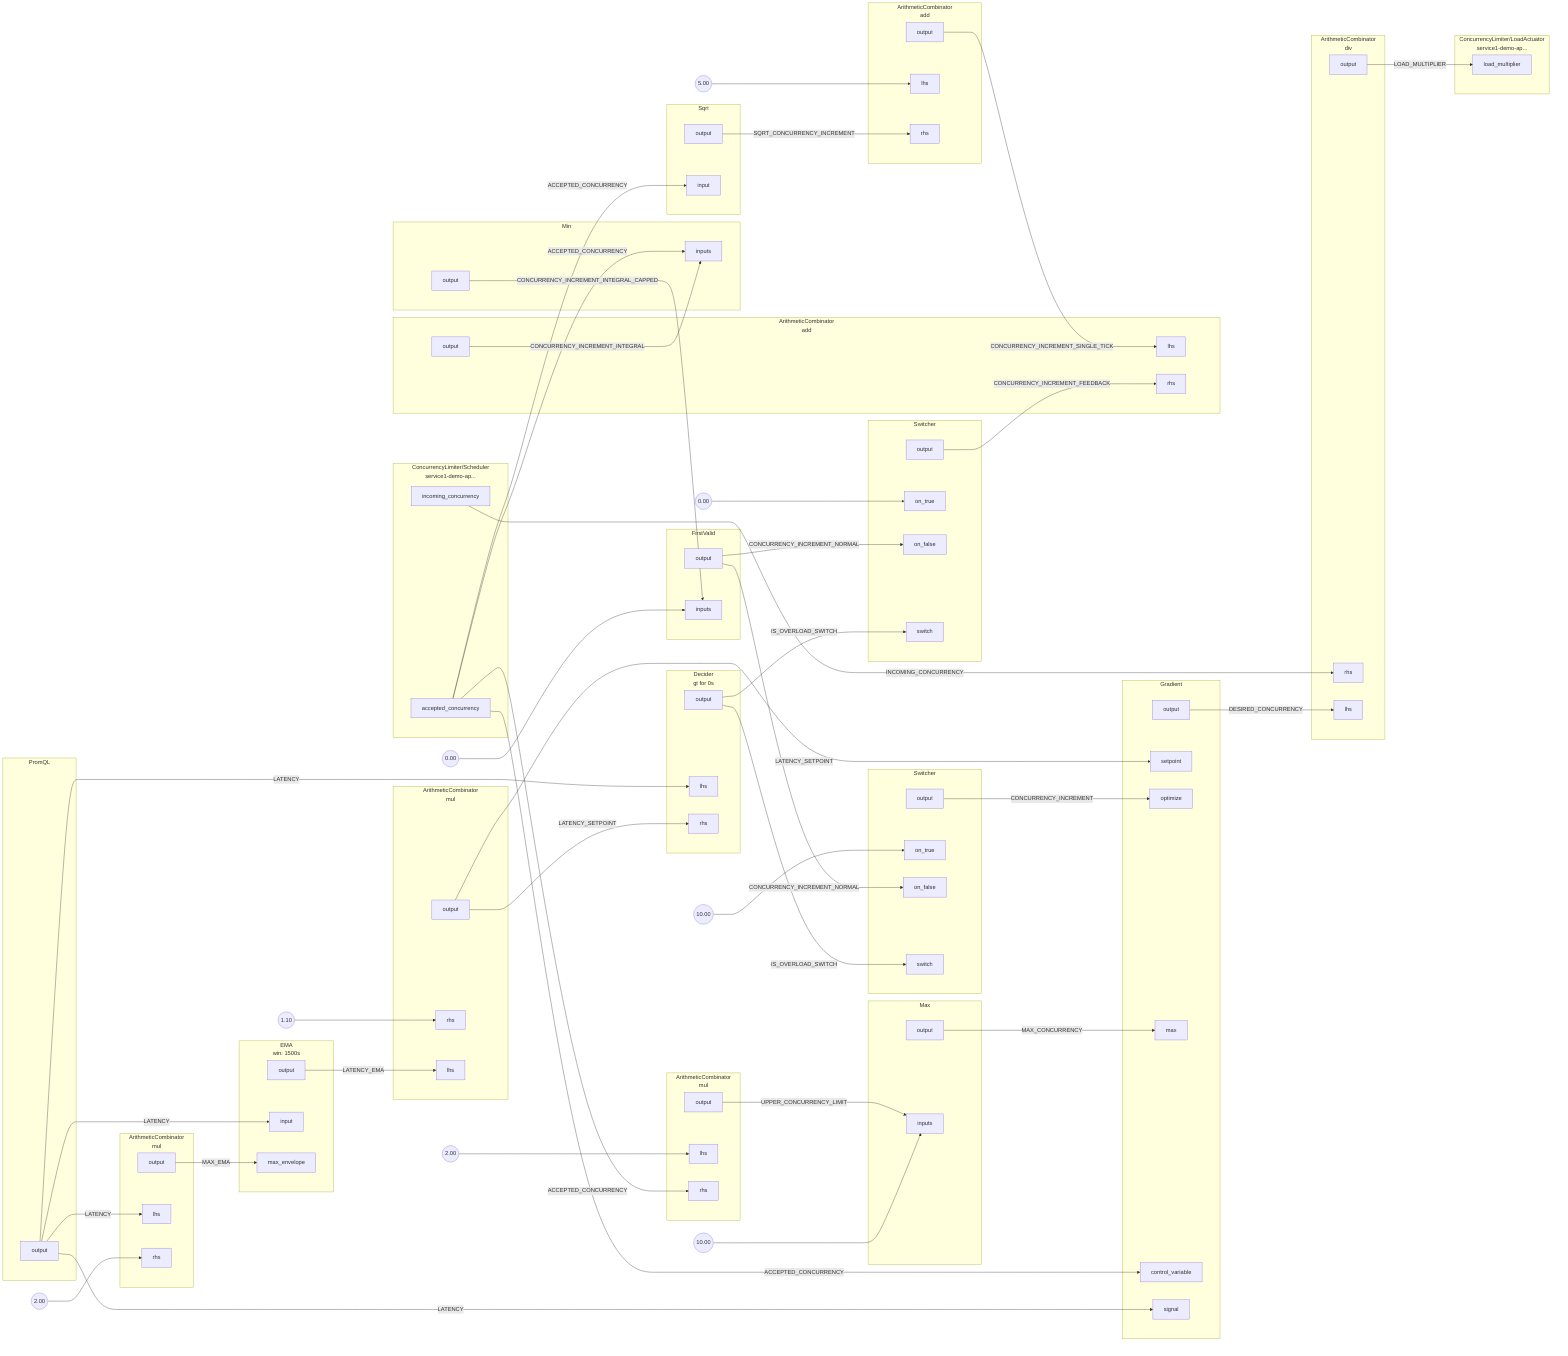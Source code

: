 flowchart LR
subgraph 0[<center>ArithmeticCombinator<br/>mul</center>]
subgraph 0_inports[ ]
style 0_inports fill:none,stroke:none
0lhs[lhs]
0rhs[rhs]
end
subgraph 0_outports[ ]
style 0_outports fill:none,stroke:none
0output[output]
end
end
FakeConstant0((2.00))
FakeConstant0 --> 0rhs
subgraph 1[<center>ArithmeticCombinator<br/>mul</center>]
subgraph 1_inports[ ]
style 1_inports fill:none,stroke:none
1rhs[rhs]
1lhs[lhs]
end
subgraph 1_outports[ ]
style 1_outports fill:none,stroke:none
1output[output]
end
end
FakeConstant1((1.10))
FakeConstant1 --> 1rhs
subgraph 2[<center>ArithmeticCombinator<br/>div</center>]
subgraph 2_inports[ ]
style 2_inports fill:none,stroke:none
2rhs[rhs]
2lhs[lhs]
end
subgraph 2_outports[ ]
style 2_outports fill:none,stroke:none
2output[output]
end
end
subgraph 3[<center>ArithmeticCombinator<br/>mul</center>]
subgraph 3_inports[ ]
style 3_inports fill:none,stroke:none
3lhs[lhs]
3rhs[rhs]
end
subgraph 3_outports[ ]
style 3_outports fill:none,stroke:none
3output[output]
end
end
FakeConstant2((2.00))
FakeConstant2 --> 3lhs
subgraph 4[<center>ArithmeticCombinator<br/>add</center>]
subgraph 4_inports[ ]
style 4_inports fill:none,stroke:none
4lhs[lhs]
4rhs[rhs]
end
subgraph 4_outports[ ]
style 4_outports fill:none,stroke:none
4output[output]
end
end
FakeConstant3((5.00))
FakeConstant3 --> 4lhs
subgraph 5[<center>ArithmeticCombinator<br/>add</center>]
subgraph 5_inports[ ]
style 5_inports fill:none,stroke:none
5lhs[lhs]
5rhs[rhs]
end
subgraph 5_outports[ ]
style 5_outports fill:none,stroke:none
5output[output]
end
end
subgraph 6[Min]
subgraph 6_inports[ ]
style 6_inports fill:none,stroke:none
6inputs[inputs]
6inputs[inputs]
end
subgraph 6_outports[ ]
style 6_outports fill:none,stroke:none
6output[output]
end
end
subgraph 7[FirstValid]
subgraph 7_inports[ ]
style 7_inports fill:none,stroke:none
7inputs[inputs]
7inputs[inputs]
end
subgraph 7_outports[ ]
style 7_outports fill:none,stroke:none
7output[output]
end
end
FakeConstant4((0.00))
FakeConstant4 --> 7inputs
subgraph 8[Max]
subgraph 8_inports[ ]
style 8_inports fill:none,stroke:none
8inputs[inputs]
8inputs[inputs]
end
subgraph 8_outports[ ]
style 8_outports fill:none,stroke:none
8output[output]
end
end
FakeConstant5((10.00))
FakeConstant5 --> 8inputs
subgraph 9[Sqrt]
subgraph 9_inports[ ]
style 9_inports fill:none,stroke:none
9input[input]
end
subgraph 9_outports[ ]
style 9_outports fill:none,stroke:none
9output[output]
end
end
subgraph 10[PromQL]
subgraph 10_outports[ ]
style 10_outports fill:none,stroke:none
10output[output]
end
end
subgraph 11[<center>EMA<br/>win: 1500s</center>]
subgraph 11_inports[ ]
style 11_inports fill:none,stroke:none
11input[input]
11max_envelope[max_envelope]
end
subgraph 11_outports[ ]
style 11_outports fill:none,stroke:none
11output[output]
end
end
subgraph 12[Gradient]
subgraph 12_inports[ ]
style 12_inports fill:none,stroke:none
12setpoint[setpoint]
12optimize[optimize]
12max[max]
12control_variable[control_variable]
12signal[signal]
end
subgraph 12_outports[ ]
style 12_outports fill:none,stroke:none
12output[output]
end
end
subgraph 13.Scheduler[<center>ConcurrencyLimiter/Scheduler<br/>service1-demo-ap...</center>]
subgraph 13.Scheduler_outports[ ]
style 13.Scheduler_outports fill:none,stroke:none
13.Scheduleraccepted_concurrency[accepted_concurrency]
13.Schedulerincoming_concurrency[incoming_concurrency]
end
end
subgraph 13.LoadActuator[<center>ConcurrencyLimiter/LoadActuator<br/>service1-demo-ap...</center>]
subgraph 13.LoadActuator_inports[ ]
style 13.LoadActuator_inports fill:none,stroke:none
13.LoadActuatorload_multiplier[load_multiplier]
end
end
subgraph 16[Switcher]
subgraph 16_inports[ ]
style 16_inports fill:none,stroke:none
16on_true[on_true]
16on_false[on_false]
16switch[switch]
end
subgraph 16_outports[ ]
style 16_outports fill:none,stroke:none
16output[output]
end
end
FakeConstant6((0.00))
FakeConstant6 --> 16on_true
subgraph 15[Switcher]
subgraph 15_inports[ ]
style 15_inports fill:none,stroke:none
15on_true[on_true]
15on_false[on_false]
15switch[switch]
end
subgraph 15_outports[ ]
style 15_outports fill:none,stroke:none
15output[output]
end
end
FakeConstant7((10.00))
FakeConstant7 --> 15on_true
subgraph 14[<center>Decider<br/>gt for 0s</center>]
subgraph 14_inports[ ]
style 14_inports fill:none,stroke:none
14lhs[lhs]
14rhs[rhs]
end
subgraph 14_outports[ ]
style 14_outports fill:none,stroke:none
14output[output]
end
end
16output --> |CONCURRENCY_INCREMENT_FEEDBACK| 5rhs
1output --> |LATENCY_SETPOINT| 12setpoint
1output --> |LATENCY_SETPOINT| 14rhs
6output --> |CONCURRENCY_INCREMENT_INTEGRAL_CAPPED| 7inputs
9output --> |SQRT_CONCURRENCY_INCREMENT| 4rhs
10output --> |LATENCY| 0lhs
10output --> |LATENCY| 11input
10output --> |LATENCY| 12signal
10output --> |LATENCY| 14lhs
13.Scheduleraccepted_concurrency --> |ACCEPTED_CONCURRENCY| 3rhs
13.Scheduleraccepted_concurrency --> |ACCEPTED_CONCURRENCY| 6inputs
13.Scheduleraccepted_concurrency --> |ACCEPTED_CONCURRENCY| 9input
13.Scheduleraccepted_concurrency --> |ACCEPTED_CONCURRENCY| 12control_variable
15output --> |CONCURRENCY_INCREMENT| 12optimize
3output --> |UPPER_CONCURRENCY_LIMIT| 8inputs
12output --> |DESIRED_CONCURRENCY| 2lhs
13.Schedulerincoming_concurrency --> |INCOMING_CONCURRENCY| 2rhs
2output --> |LOAD_MULTIPLIER| 13.LoadActuatorload_multiplier
4output --> |CONCURRENCY_INCREMENT_SINGLE_TICK| 5lhs
5output --> |CONCURRENCY_INCREMENT_INTEGRAL| 6inputs
7output --> |CONCURRENCY_INCREMENT_NORMAL| 15on_false
7output --> |CONCURRENCY_INCREMENT_NORMAL| 16on_false
0output --> |MAX_EMA| 11max_envelope
8output --> |MAX_CONCURRENCY| 12max
11output --> |LATENCY_EMA| 1lhs
14output --> |IS_OVERLOAD_SWITCH| 15switch
14output --> |IS_OVERLOAD_SWITCH| 16switch